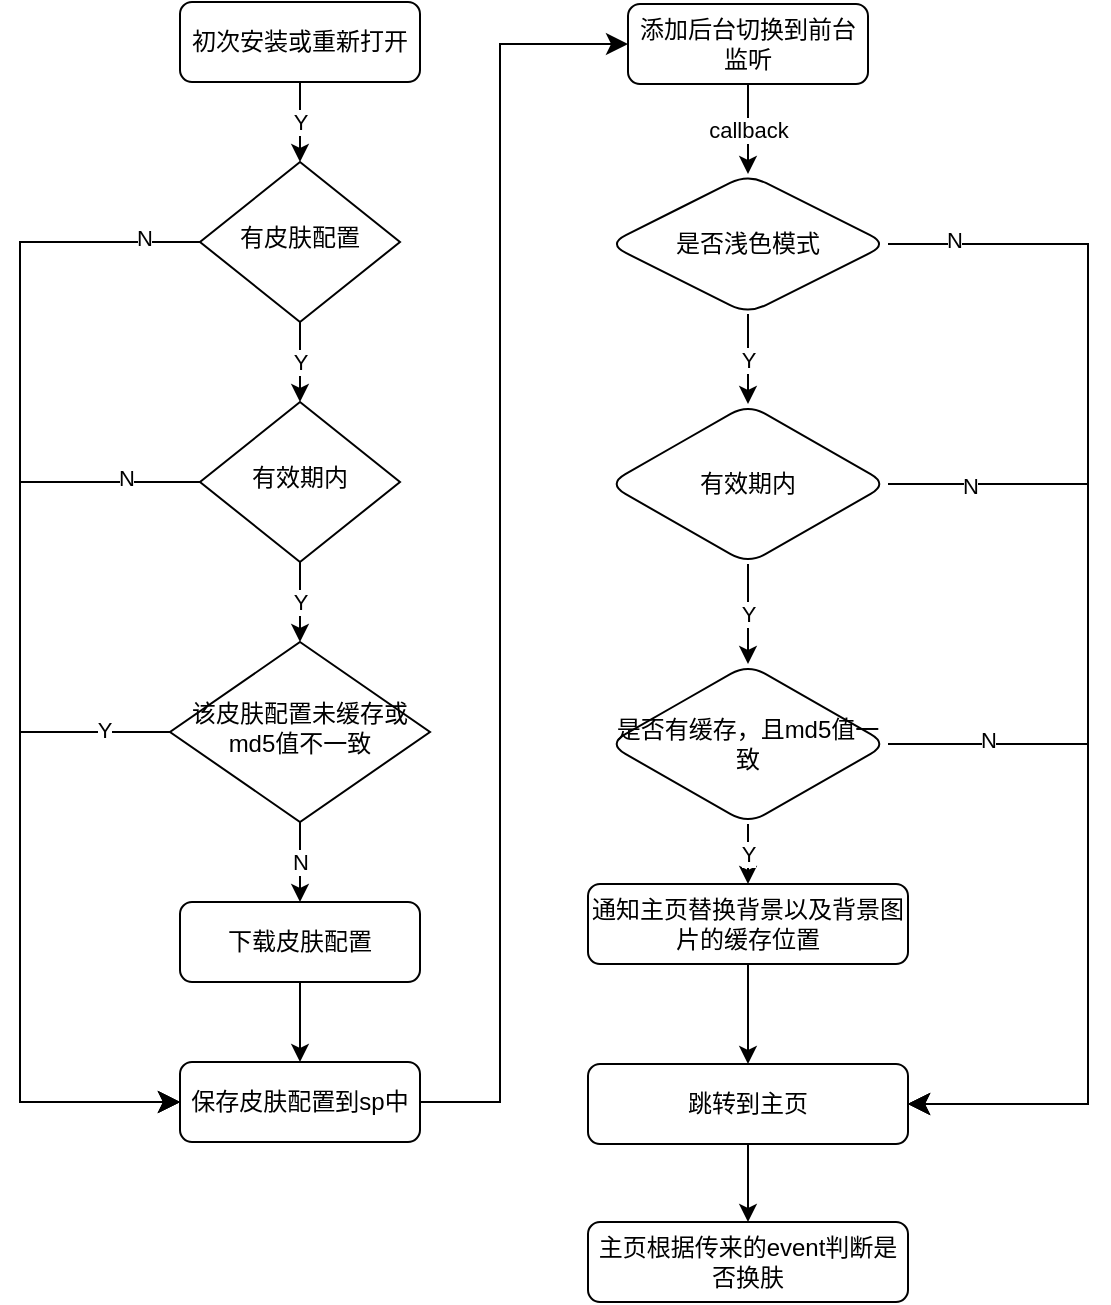 <mxfile version="21.6.2" type="github">
  <diagram id="C5RBs43oDa-KdzZeNtuy" name="Page-1">
    <mxGraphModel dx="1434" dy="764" grid="1" gridSize="10" guides="1" tooltips="1" connect="1" arrows="1" fold="1" page="1" pageScale="1" pageWidth="827" pageHeight="1169" math="0" shadow="0">
      <root>
        <mxCell id="WIyWlLk6GJQsqaUBKTNV-0" />
        <mxCell id="WIyWlLk6GJQsqaUBKTNV-1" parent="WIyWlLk6GJQsqaUBKTNV-0" />
        <mxCell id="YFzXFO49ZIxyi6XrkdTJ-1" value="Y" style="edgeStyle=orthogonalEdgeStyle;rounded=0;orthogonalLoop=1;jettySize=auto;html=1;" parent="WIyWlLk6GJQsqaUBKTNV-1" source="WIyWlLk6GJQsqaUBKTNV-3" target="WIyWlLk6GJQsqaUBKTNV-6" edge="1">
          <mxGeometry relative="1" as="geometry" />
        </mxCell>
        <mxCell id="WIyWlLk6GJQsqaUBKTNV-3" value="初次安装或重新打开" style="rounded=1;whiteSpace=wrap;html=1;fontSize=12;glass=0;strokeWidth=1;shadow=0;" parent="WIyWlLk6GJQsqaUBKTNV-1" vertex="1">
          <mxGeometry x="160" y="80" width="120" height="40" as="geometry" />
        </mxCell>
        <mxCell id="YFzXFO49ZIxyi6XrkdTJ-3" value="Y" style="edgeStyle=orthogonalEdgeStyle;rounded=0;orthogonalLoop=1;jettySize=auto;html=1;" parent="WIyWlLk6GJQsqaUBKTNV-1" source="WIyWlLk6GJQsqaUBKTNV-6" target="YFzXFO49ZIxyi6XrkdTJ-2" edge="1">
          <mxGeometry relative="1" as="geometry" />
        </mxCell>
        <mxCell id="WIyWlLk6GJQsqaUBKTNV-6" value="有皮肤配置" style="rhombus;whiteSpace=wrap;html=1;shadow=0;fontFamily=Helvetica;fontSize=12;align=center;strokeWidth=1;spacing=6;spacingTop=-4;" parent="WIyWlLk6GJQsqaUBKTNV-1" vertex="1">
          <mxGeometry x="170" y="160" width="100" height="80" as="geometry" />
        </mxCell>
        <mxCell id="YFzXFO49ZIxyi6XrkdTJ-20" value="callback" style="edgeStyle=orthogonalEdgeStyle;rounded=0;orthogonalLoop=1;jettySize=auto;html=1;" parent="WIyWlLk6GJQsqaUBKTNV-1" source="WIyWlLk6GJQsqaUBKTNV-7" target="YFzXFO49ZIxyi6XrkdTJ-19" edge="1">
          <mxGeometry relative="1" as="geometry" />
        </mxCell>
        <mxCell id="WIyWlLk6GJQsqaUBKTNV-7" value="添加后台切换到前台监听" style="rounded=1;whiteSpace=wrap;html=1;fontSize=12;glass=0;strokeWidth=1;shadow=0;" parent="WIyWlLk6GJQsqaUBKTNV-1" vertex="1">
          <mxGeometry x="384" y="81" width="120" height="40" as="geometry" />
        </mxCell>
        <mxCell id="YFzXFO49ZIxyi6XrkdTJ-5" value="N" style="edgeStyle=orthogonalEdgeStyle;rounded=0;orthogonalLoop=1;jettySize=auto;html=1;" parent="WIyWlLk6GJQsqaUBKTNV-1" source="WIyWlLk6GJQsqaUBKTNV-10" target="WIyWlLk6GJQsqaUBKTNV-11" edge="1">
          <mxGeometry relative="1" as="geometry" />
        </mxCell>
        <mxCell id="WIyWlLk6GJQsqaUBKTNV-10" value="该皮肤配置未缓存或md5值不一致" style="rhombus;whiteSpace=wrap;html=1;shadow=0;fontFamily=Helvetica;fontSize=12;align=center;strokeWidth=1;spacing=6;spacingTop=-4;" parent="WIyWlLk6GJQsqaUBKTNV-1" vertex="1">
          <mxGeometry x="155" y="400" width="130" height="90" as="geometry" />
        </mxCell>
        <mxCell id="YFzXFO49ZIxyi6XrkdTJ-6" value="" style="edgeStyle=orthogonalEdgeStyle;rounded=0;orthogonalLoop=1;jettySize=auto;html=1;" parent="WIyWlLk6GJQsqaUBKTNV-1" source="WIyWlLk6GJQsqaUBKTNV-11" target="WIyWlLk6GJQsqaUBKTNV-12" edge="1">
          <mxGeometry relative="1" as="geometry" />
        </mxCell>
        <mxCell id="WIyWlLk6GJQsqaUBKTNV-11" value="下载皮肤配置" style="rounded=1;whiteSpace=wrap;html=1;fontSize=12;glass=0;strokeWidth=1;shadow=0;" parent="WIyWlLk6GJQsqaUBKTNV-1" vertex="1">
          <mxGeometry x="160" y="530" width="120" height="40" as="geometry" />
        </mxCell>
        <mxCell id="WIyWlLk6GJQsqaUBKTNV-12" value="保存皮肤配置到sp中" style="rounded=1;whiteSpace=wrap;html=1;fontSize=12;glass=0;strokeWidth=1;shadow=0;" parent="WIyWlLk6GJQsqaUBKTNV-1" vertex="1">
          <mxGeometry x="160" y="610" width="120" height="40" as="geometry" />
        </mxCell>
        <mxCell id="YFzXFO49ZIxyi6XrkdTJ-4" value="Y" style="edgeStyle=orthogonalEdgeStyle;rounded=0;orthogonalLoop=1;jettySize=auto;html=1;" parent="WIyWlLk6GJQsqaUBKTNV-1" source="YFzXFO49ZIxyi6XrkdTJ-2" target="WIyWlLk6GJQsqaUBKTNV-10" edge="1">
          <mxGeometry relative="1" as="geometry" />
        </mxCell>
        <mxCell id="YFzXFO49ZIxyi6XrkdTJ-2" value="有效期内" style="rhombus;whiteSpace=wrap;html=1;shadow=0;fontFamily=Helvetica;fontSize=12;align=center;strokeWidth=1;spacing=6;spacingTop=-4;" parent="WIyWlLk6GJQsqaUBKTNV-1" vertex="1">
          <mxGeometry x="170" y="280" width="100" height="80" as="geometry" />
        </mxCell>
        <mxCell id="YFzXFO49ZIxyi6XrkdTJ-8" value="" style="edgeStyle=elbowEdgeStyle;elbow=horizontal;endArrow=classic;html=1;curved=0;rounded=0;endSize=8;startSize=8;entryX=0;entryY=0.5;entryDx=0;entryDy=0;exitX=0;exitY=0.5;exitDx=0;exitDy=0;" parent="WIyWlLk6GJQsqaUBKTNV-1" source="WIyWlLk6GJQsqaUBKTNV-6" target="WIyWlLk6GJQsqaUBKTNV-12" edge="1">
          <mxGeometry width="50" height="50" relative="1" as="geometry">
            <mxPoint x="390" y="420" as="sourcePoint" />
            <mxPoint x="440" y="370" as="targetPoint" />
            <Array as="points">
              <mxPoint x="80" y="430" />
            </Array>
          </mxGeometry>
        </mxCell>
        <mxCell id="YFzXFO49ZIxyi6XrkdTJ-10" value="N" style="edgeLabel;html=1;align=center;verticalAlign=middle;resizable=0;points=[];" parent="YFzXFO49ZIxyi6XrkdTJ-8" vertex="1" connectable="0">
          <mxGeometry x="-0.907" y="-2" relative="1" as="geometry">
            <mxPoint as="offset" />
          </mxGeometry>
        </mxCell>
        <mxCell id="YFzXFO49ZIxyi6XrkdTJ-9" value="" style="edgeStyle=elbowEdgeStyle;elbow=horizontal;endArrow=classic;html=1;curved=0;rounded=0;endSize=8;startSize=8;entryX=0;entryY=0.5;entryDx=0;entryDy=0;exitX=0;exitY=0.5;exitDx=0;exitDy=0;" parent="WIyWlLk6GJQsqaUBKTNV-1" source="YFzXFO49ZIxyi6XrkdTJ-2" target="WIyWlLk6GJQsqaUBKTNV-12" edge="1">
          <mxGeometry width="50" height="50" relative="1" as="geometry">
            <mxPoint x="470" y="320" as="sourcePoint" />
            <mxPoint x="440" y="620" as="targetPoint" />
            <Array as="points">
              <mxPoint x="80" y="500" />
            </Array>
          </mxGeometry>
        </mxCell>
        <mxCell id="YFzXFO49ZIxyi6XrkdTJ-14" value="N" style="edgeLabel;html=1;align=center;verticalAlign=middle;resizable=0;points=[];" parent="YFzXFO49ZIxyi6XrkdTJ-9" vertex="1" connectable="0">
          <mxGeometry x="-0.846" y="-2" relative="1" as="geometry">
            <mxPoint as="offset" />
          </mxGeometry>
        </mxCell>
        <mxCell id="YFzXFO49ZIxyi6XrkdTJ-12" value="" style="edgeStyle=elbowEdgeStyle;elbow=horizontal;endArrow=classic;html=1;curved=0;rounded=0;endSize=8;startSize=8;entryX=0;entryY=0.5;entryDx=0;entryDy=0;exitX=0;exitY=0.5;exitDx=0;exitDy=0;" parent="WIyWlLk6GJQsqaUBKTNV-1" source="WIyWlLk6GJQsqaUBKTNV-10" target="WIyWlLk6GJQsqaUBKTNV-12" edge="1">
          <mxGeometry width="50" height="50" relative="1" as="geometry">
            <mxPoint x="150" y="450" as="sourcePoint" />
            <mxPoint x="440" y="370" as="targetPoint" />
            <Array as="points">
              <mxPoint x="80" y="520" />
            </Array>
          </mxGeometry>
        </mxCell>
        <mxCell id="YFzXFO49ZIxyi6XrkdTJ-13" value="Y" style="edgeLabel;html=1;align=center;verticalAlign=middle;resizable=0;points=[];" parent="YFzXFO49ZIxyi6XrkdTJ-12" vertex="1" connectable="0">
          <mxGeometry x="-0.807" y="-1" relative="1" as="geometry">
            <mxPoint as="offset" />
          </mxGeometry>
        </mxCell>
        <mxCell id="YFzXFO49ZIxyi6XrkdTJ-22" value="Y" style="edgeStyle=orthogonalEdgeStyle;rounded=0;orthogonalLoop=1;jettySize=auto;html=1;" parent="WIyWlLk6GJQsqaUBKTNV-1" source="YFzXFO49ZIxyi6XrkdTJ-19" target="YFzXFO49ZIxyi6XrkdTJ-21" edge="1">
          <mxGeometry relative="1" as="geometry" />
        </mxCell>
        <mxCell id="YFzXFO49ZIxyi6XrkdTJ-19" value="是否浅色模式" style="rhombus;whiteSpace=wrap;html=1;rounded=1;glass=0;strokeWidth=1;shadow=0;" parent="WIyWlLk6GJQsqaUBKTNV-1" vertex="1">
          <mxGeometry x="374" y="166" width="140" height="70" as="geometry" />
        </mxCell>
        <mxCell id="YFzXFO49ZIxyi6XrkdTJ-24" value="Y" style="edgeStyle=orthogonalEdgeStyle;rounded=0;orthogonalLoop=1;jettySize=auto;html=1;" parent="WIyWlLk6GJQsqaUBKTNV-1" source="YFzXFO49ZIxyi6XrkdTJ-21" target="YFzXFO49ZIxyi6XrkdTJ-23" edge="1">
          <mxGeometry relative="1" as="geometry" />
        </mxCell>
        <mxCell id="YFzXFO49ZIxyi6XrkdTJ-21" value="有效期内" style="rhombus;whiteSpace=wrap;html=1;rounded=1;glass=0;strokeWidth=1;shadow=0;" parent="WIyWlLk6GJQsqaUBKTNV-1" vertex="1">
          <mxGeometry x="374" y="281" width="140" height="80" as="geometry" />
        </mxCell>
        <mxCell id="YFzXFO49ZIxyi6XrkdTJ-29" value="Y" style="edgeStyle=orthogonalEdgeStyle;rounded=0;orthogonalLoop=1;jettySize=auto;html=1;" parent="WIyWlLk6GJQsqaUBKTNV-1" source="YFzXFO49ZIxyi6XrkdTJ-23" target="YFzXFO49ZIxyi6XrkdTJ-27" edge="1">
          <mxGeometry relative="1" as="geometry" />
        </mxCell>
        <mxCell id="YFzXFO49ZIxyi6XrkdTJ-23" value="是否有缓存，且md5值一致" style="rhombus;whiteSpace=wrap;html=1;rounded=1;glass=0;strokeWidth=1;shadow=0;" parent="WIyWlLk6GJQsqaUBKTNV-1" vertex="1">
          <mxGeometry x="374" y="411" width="140" height="80" as="geometry" />
        </mxCell>
        <mxCell id="YFzXFO49ZIxyi6XrkdTJ-31" value="" style="edgeStyle=orthogonalEdgeStyle;rounded=0;orthogonalLoop=1;jettySize=auto;html=1;" parent="WIyWlLk6GJQsqaUBKTNV-1" source="YFzXFO49ZIxyi6XrkdTJ-27" target="YFzXFO49ZIxyi6XrkdTJ-30" edge="1">
          <mxGeometry relative="1" as="geometry" />
        </mxCell>
        <mxCell id="YFzXFO49ZIxyi6XrkdTJ-27" value="通知主页替换背景以及背景图片的缓存位置" style="rounded=1;whiteSpace=wrap;html=1;fontSize=12;glass=0;strokeWidth=1;shadow=0;" parent="WIyWlLk6GJQsqaUBKTNV-1" vertex="1">
          <mxGeometry x="364" y="521" width="160" height="40" as="geometry" />
        </mxCell>
        <mxCell id="dUhjA0LGaXwLtW-A78d3-1" value="" style="edgeStyle=orthogonalEdgeStyle;rounded=0;orthogonalLoop=1;jettySize=auto;html=1;" edge="1" parent="WIyWlLk6GJQsqaUBKTNV-1" source="YFzXFO49ZIxyi6XrkdTJ-30" target="dUhjA0LGaXwLtW-A78d3-0">
          <mxGeometry relative="1" as="geometry" />
        </mxCell>
        <mxCell id="YFzXFO49ZIxyi6XrkdTJ-30" value="跳转到主页" style="rounded=1;whiteSpace=wrap;html=1;fontSize=12;glass=0;strokeWidth=1;shadow=0;" parent="WIyWlLk6GJQsqaUBKTNV-1" vertex="1">
          <mxGeometry x="364" y="611" width="160" height="40" as="geometry" />
        </mxCell>
        <mxCell id="YFzXFO49ZIxyi6XrkdTJ-32" value="" style="edgeStyle=elbowEdgeStyle;elbow=horizontal;endArrow=classic;html=1;curved=0;rounded=0;endSize=8;startSize=8;entryX=1;entryY=0.5;entryDx=0;entryDy=0;exitX=1;exitY=0.5;exitDx=0;exitDy=0;" parent="WIyWlLk6GJQsqaUBKTNV-1" source="YFzXFO49ZIxyi6XrkdTJ-19" target="YFzXFO49ZIxyi6XrkdTJ-30" edge="1">
          <mxGeometry width="50" height="50" relative="1" as="geometry">
            <mxPoint x="314" y="411" as="sourcePoint" />
            <mxPoint x="364" y="361" as="targetPoint" />
            <Array as="points">
              <mxPoint x="614" y="421" />
            </Array>
          </mxGeometry>
        </mxCell>
        <mxCell id="YFzXFO49ZIxyi6XrkdTJ-33" value="N" style="edgeLabel;html=1;align=center;verticalAlign=middle;resizable=0;points=[];" parent="YFzXFO49ZIxyi6XrkdTJ-32" vertex="1" connectable="0">
          <mxGeometry x="-0.893" y="2" relative="1" as="geometry">
            <mxPoint as="offset" />
          </mxGeometry>
        </mxCell>
        <mxCell id="YFzXFO49ZIxyi6XrkdTJ-34" value="" style="edgeStyle=elbowEdgeStyle;elbow=horizontal;endArrow=classic;html=1;curved=0;rounded=0;endSize=8;startSize=8;exitX=1;exitY=0.5;exitDx=0;exitDy=0;entryX=1;entryY=0.5;entryDx=0;entryDy=0;" parent="WIyWlLk6GJQsqaUBKTNV-1" source="YFzXFO49ZIxyi6XrkdTJ-21" target="YFzXFO49ZIxyi6XrkdTJ-30" edge="1">
          <mxGeometry width="50" height="50" relative="1" as="geometry">
            <mxPoint x="534" y="321" as="sourcePoint" />
            <mxPoint x="584" y="271" as="targetPoint" />
            <Array as="points">
              <mxPoint x="614" y="471" />
            </Array>
          </mxGeometry>
        </mxCell>
        <mxCell id="YFzXFO49ZIxyi6XrkdTJ-35" value="N" style="edgeLabel;html=1;align=center;verticalAlign=middle;resizable=0;points=[];" parent="YFzXFO49ZIxyi6XrkdTJ-34" vertex="1" connectable="0">
          <mxGeometry x="-0.836" y="-1" relative="1" as="geometry">
            <mxPoint as="offset" />
          </mxGeometry>
        </mxCell>
        <mxCell id="YFzXFO49ZIxyi6XrkdTJ-36" value="" style="edgeStyle=elbowEdgeStyle;elbow=horizontal;endArrow=classic;html=1;curved=0;rounded=0;endSize=8;startSize=8;entryX=1;entryY=0.5;entryDx=0;entryDy=0;exitX=1;exitY=0.5;exitDx=0;exitDy=0;" parent="WIyWlLk6GJQsqaUBKTNV-1" source="YFzXFO49ZIxyi6XrkdTJ-23" target="YFzXFO49ZIxyi6XrkdTJ-30" edge="1">
          <mxGeometry width="50" height="50" relative="1" as="geometry">
            <mxPoint x="544" y="451" as="sourcePoint" />
            <mxPoint x="594" y="401" as="targetPoint" />
            <Array as="points">
              <mxPoint x="614" y="531" />
            </Array>
          </mxGeometry>
        </mxCell>
        <mxCell id="YFzXFO49ZIxyi6XrkdTJ-37" value="N" style="edgeLabel;html=1;align=center;verticalAlign=middle;resizable=0;points=[];" parent="YFzXFO49ZIxyi6XrkdTJ-36" vertex="1" connectable="0">
          <mxGeometry x="-0.73" y="2" relative="1" as="geometry">
            <mxPoint as="offset" />
          </mxGeometry>
        </mxCell>
        <mxCell id="YFzXFO49ZIxyi6XrkdTJ-39" value="" style="edgeStyle=elbowEdgeStyle;elbow=horizontal;endArrow=classic;html=1;curved=0;rounded=0;endSize=8;startSize=8;exitX=1;exitY=0.5;exitDx=0;exitDy=0;entryX=0;entryY=0.5;entryDx=0;entryDy=0;" parent="WIyWlLk6GJQsqaUBKTNV-1" source="WIyWlLk6GJQsqaUBKTNV-12" target="WIyWlLk6GJQsqaUBKTNV-7" edge="1">
          <mxGeometry width="50" height="50" relative="1" as="geometry">
            <mxPoint x="220" y="690" as="sourcePoint" />
            <mxPoint x="460" y="140" as="targetPoint" />
            <Array as="points">
              <mxPoint x="320" y="370" />
            </Array>
          </mxGeometry>
        </mxCell>
        <mxCell id="dUhjA0LGaXwLtW-A78d3-0" value="主页根据传来的event判断是否换肤" style="rounded=1;whiteSpace=wrap;html=1;fontSize=12;glass=0;strokeWidth=1;shadow=0;" vertex="1" parent="WIyWlLk6GJQsqaUBKTNV-1">
          <mxGeometry x="364" y="690" width="160" height="40" as="geometry" />
        </mxCell>
      </root>
    </mxGraphModel>
  </diagram>
</mxfile>
